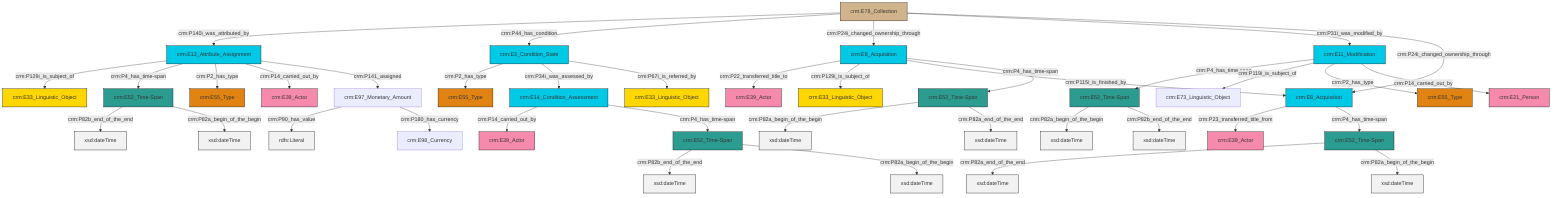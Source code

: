 graph TD
classDef Literal fill:#f2f2f2,stroke:#000000;
classDef CRM_Entity fill:#FFFFFF,stroke:#000000;
classDef Temporal_Entity fill:#00C9E6, stroke:#000000;
classDef Type fill:#E18312, stroke:#000000;
classDef Time-Span fill:#2C9C91, stroke:#000000;
classDef Appellation fill:#FFEB7F, stroke:#000000;
classDef Place fill:#008836, stroke:#000000;
classDef Persistent_Item fill:#B266B2, stroke:#000000;
classDef Conceptual_Object fill:#FFD700, stroke:#000000;
classDef Physical_Thing fill:#D2B48C, stroke:#000000;
classDef Actor fill:#f58aad, stroke:#000000;
classDef PC_Classes fill:#4ce600, stroke:#000000;
classDef Multi fill:#cccccc,stroke:#000000;

0["crm:E8_Acquisition"]:::Temporal_Entity -->|crm:P22_transferred_title_to| 1["crm:E39_Actor"]:::Actor
2["crm:E52_Time-Span"]:::Time-Span -->|crm:P82a_end_of_the_end| 3[xsd:dateTime]:::Literal
10["crm:E13_Attribute_Assignment"]:::Temporal_Entity -->|crm:P129i_is_subject_of| 11["crm:E33_Linguistic_Object"]:::Conceptual_Object
10["crm:E13_Attribute_Assignment"]:::Temporal_Entity -->|crm:P4_has_time-span| 12["crm:E52_Time-Span"]:::Time-Span
13["crm:E52_Time-Span"]:::Time-Span -->|crm:P82b_end_of_the_end| 14[xsd:dateTime]:::Literal
17["crm:E78_Collection"]:::Physical_Thing -->|crm:P140i_was_attributed_by| 10["crm:E13_Attribute_Assignment"]:::Temporal_Entity
17["crm:E78_Collection"]:::Physical_Thing -->|crm:P44_has_condition| 18["crm:E3_Condition_State"]:::Temporal_Entity
12["crm:E52_Time-Span"]:::Time-Span -->|crm:P82b_end_of_the_end| 21[xsd:dateTime]:::Literal
23["crm:E11_Modification"]:::Temporal_Entity -->|crm:P4_has_time-span| 25["crm:E52_Time-Span"]:::Time-Span
26["crm:E14_Condition_Assessment"]:::Temporal_Entity -->|crm:P14_carried_out_by| 27["crm:E39_Actor"]:::Actor
23["crm:E11_Modification"]:::Temporal_Entity -->|crm:P119i_is_subject_of| 28["crm:E73_Linguistic_Object"]:::Default
10["crm:E13_Attribute_Assignment"]:::Temporal_Entity -->|crm:P2_has_type| 8["crm:E55_Type"]:::Type
0["crm:E8_Acquisition"]:::Temporal_Entity -->|crm:P129i_is_subject_of| 31["crm:E33_Linguistic_Object"]:::Conceptual_Object
18["crm:E3_Condition_State"]:::Temporal_Entity -->|crm:P2_has_type| 32["crm:E55_Type"]:::Type
23["crm:E11_Modification"]:::Temporal_Entity -->|crm:P2_has_type| 4["crm:E55_Type"]:::Type
36["crm:E8_Acquisition"]:::Temporal_Entity -->|crm:P23_transferred_title_from| 37["crm:E39_Actor"]:::Actor
25["crm:E52_Time-Span"]:::Time-Span -->|crm:P82a_begin_of_the_begin| 38[xsd:dateTime]:::Literal
10["crm:E13_Attribute_Assignment"]:::Temporal_Entity -->|crm:P14_carried_out_by| 39["crm:E39_Actor"]:::Actor
17["crm:E78_Collection"]:::Physical_Thing -->|crm:P24i_changed_ownership_through| 0["crm:E8_Acquisition"]:::Temporal_Entity
18["crm:E3_Condition_State"]:::Temporal_Entity -->|crm:P34i_was_assessed_by| 26["crm:E14_Condition_Assessment"]:::Temporal_Entity
36["crm:E8_Acquisition"]:::Temporal_Entity -->|crm:P4_has_time-span| 2["crm:E52_Time-Span"]:::Time-Span
25["crm:E52_Time-Span"]:::Time-Span -->|crm:P82b_end_of_the_end| 44[xsd:dateTime]:::Literal
17["crm:E78_Collection"]:::Physical_Thing -->|crm:P31i_was_modified_by| 23["crm:E11_Modification"]:::Temporal_Entity
13["crm:E52_Time-Span"]:::Time-Span -->|crm:P82a_begin_of_the_begin| 46[xsd:dateTime]:::Literal
0["crm:E8_Acquisition"]:::Temporal_Entity -->|crm:P115i_is_finished_by| 36["crm:E8_Acquisition"]:::Temporal_Entity
26["crm:E14_Condition_Assessment"]:::Temporal_Entity -->|crm:P4_has_time-span| 13["crm:E52_Time-Span"]:::Time-Span
10["crm:E13_Attribute_Assignment"]:::Temporal_Entity -->|crm:P141_assigned| 53["crm:E97_Monetary_Amount"]:::Default
53["crm:E97_Monetary_Amount"]:::Default -->|crm:P90_has_value| 54[rdfs:Literal]:::Literal
29["crm:E52_Time-Span"]:::Time-Span -->|crm:P82a_begin_of_the_begin| 55[xsd:dateTime]:::Literal
12["crm:E52_Time-Span"]:::Time-Span -->|crm:P82a_begin_of_the_begin| 56[xsd:dateTime]:::Literal
23["crm:E11_Modification"]:::Temporal_Entity -->|crm:P14_carried_out_by| 51["crm:E21_Person"]:::Actor
18["crm:E3_Condition_State"]:::Temporal_Entity -->|crm:P67i_is_referred_by| 6["crm:E33_Linguistic_Object"]:::Conceptual_Object
29["crm:E52_Time-Span"]:::Time-Span -->|crm:P82a_end_of_the_end| 58[xsd:dateTime]:::Literal
2["crm:E52_Time-Span"]:::Time-Span -->|crm:P82a_begin_of_the_begin| 59[xsd:dateTime]:::Literal
0["crm:E8_Acquisition"]:::Temporal_Entity -->|crm:P4_has_time-span| 29["crm:E52_Time-Span"]:::Time-Span
17["crm:E78_Collection"]:::Physical_Thing -->|crm:P24i_changed_ownership_through| 36["crm:E8_Acquisition"]:::Temporal_Entity
53["crm:E97_Monetary_Amount"]:::Default -->|crm:P180_has_currency| 34["crm:E98_Currency"]:::Default